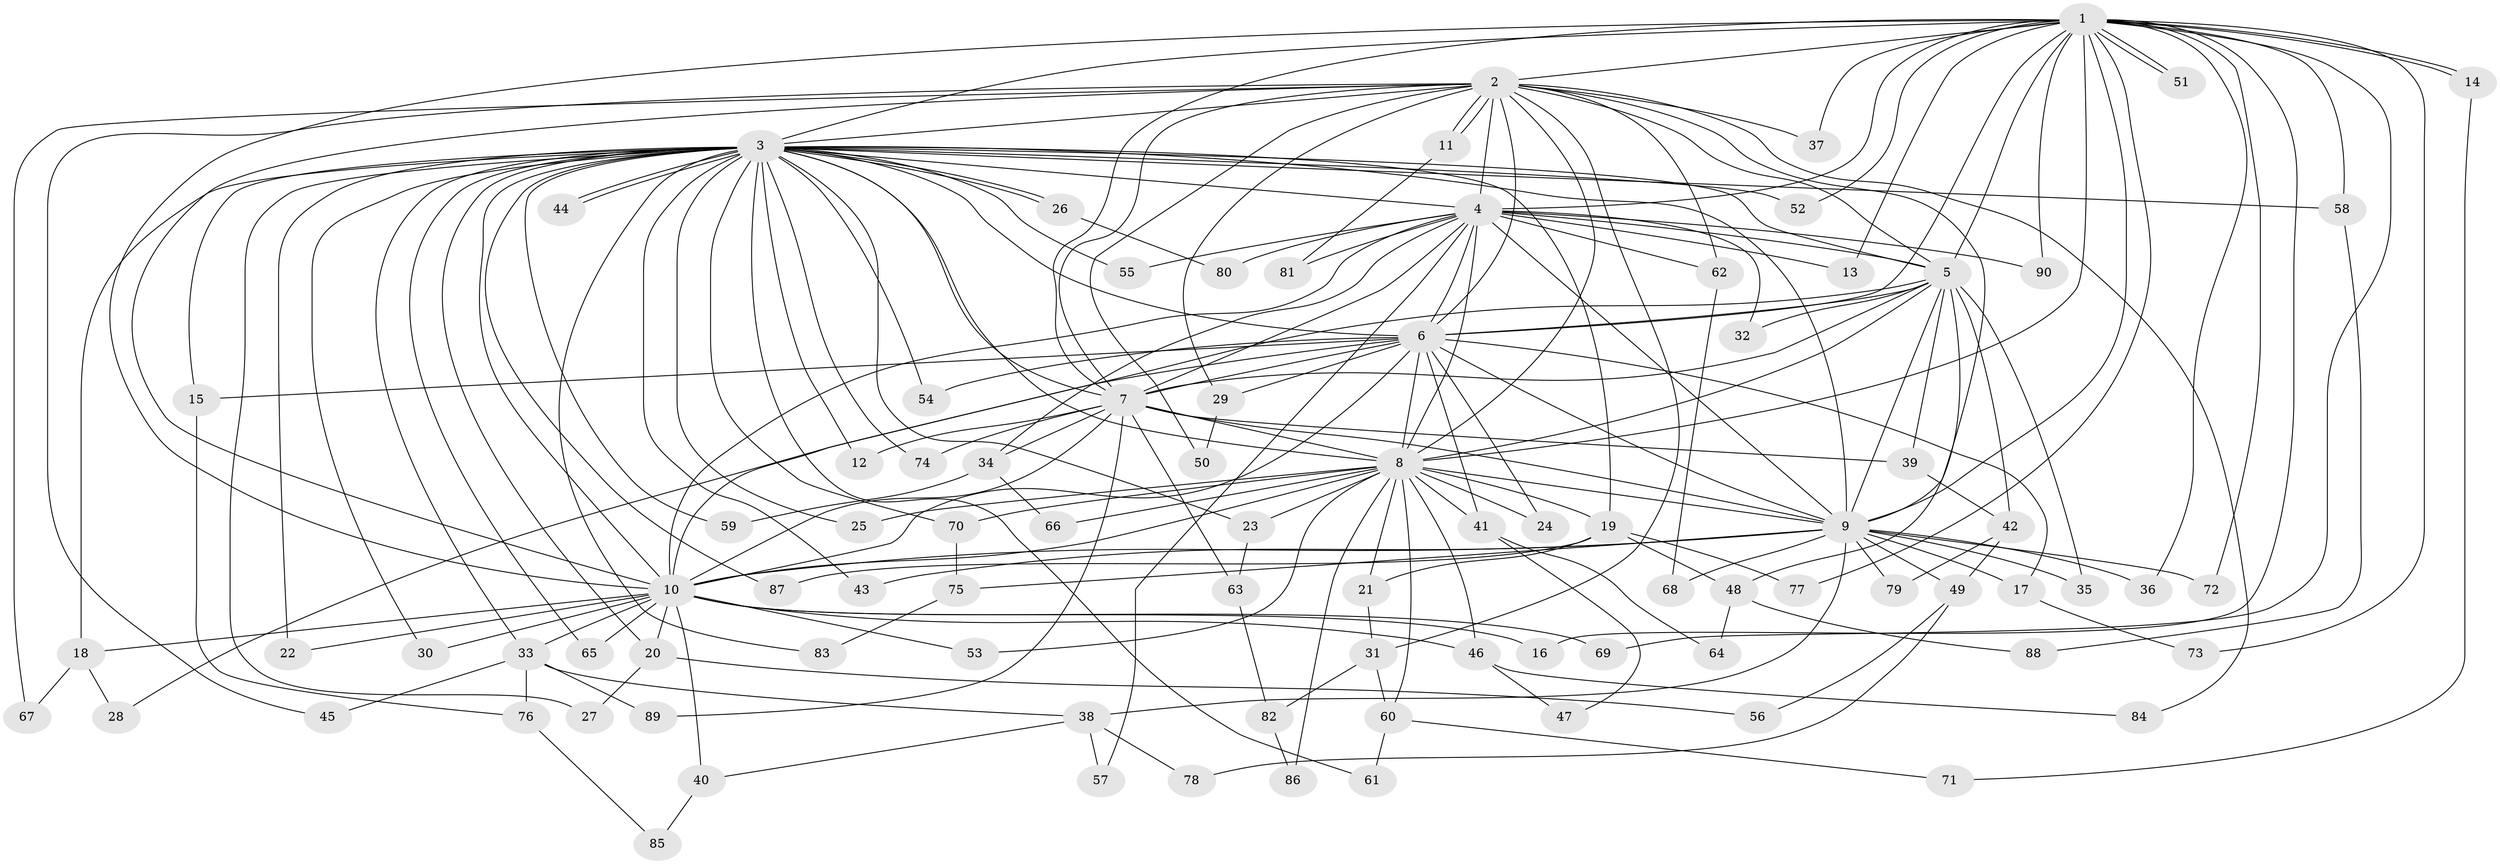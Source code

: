 // coarse degree distribution, {27: 0.014925373134328358, 20: 0.014925373134328358, 33: 0.014925373134328358, 25: 0.014925373134328358, 12: 0.014925373134328358, 16: 0.014925373134328358, 3: 0.1791044776119403, 1: 0.07462686567164178, 2: 0.5074626865671642, 4: 0.08955223880597014, 6: 0.029850746268656716, 5: 0.014925373134328358, 9: 0.014925373134328358}
// Generated by graph-tools (version 1.1) at 2025/41/03/06/25 10:41:40]
// undirected, 90 vertices, 205 edges
graph export_dot {
graph [start="1"]
  node [color=gray90,style=filled];
  1;
  2;
  3;
  4;
  5;
  6;
  7;
  8;
  9;
  10;
  11;
  12;
  13;
  14;
  15;
  16;
  17;
  18;
  19;
  20;
  21;
  22;
  23;
  24;
  25;
  26;
  27;
  28;
  29;
  30;
  31;
  32;
  33;
  34;
  35;
  36;
  37;
  38;
  39;
  40;
  41;
  42;
  43;
  44;
  45;
  46;
  47;
  48;
  49;
  50;
  51;
  52;
  53;
  54;
  55;
  56;
  57;
  58;
  59;
  60;
  61;
  62;
  63;
  64;
  65;
  66;
  67;
  68;
  69;
  70;
  71;
  72;
  73;
  74;
  75;
  76;
  77;
  78;
  79;
  80;
  81;
  82;
  83;
  84;
  85;
  86;
  87;
  88;
  89;
  90;
  1 -- 2;
  1 -- 3;
  1 -- 4;
  1 -- 5;
  1 -- 6;
  1 -- 7;
  1 -- 8;
  1 -- 9;
  1 -- 10;
  1 -- 13;
  1 -- 14;
  1 -- 14;
  1 -- 16;
  1 -- 36;
  1 -- 37;
  1 -- 51;
  1 -- 51;
  1 -- 52;
  1 -- 58;
  1 -- 69;
  1 -- 72;
  1 -- 73;
  1 -- 77;
  1 -- 90;
  2 -- 3;
  2 -- 4;
  2 -- 5;
  2 -- 6;
  2 -- 7;
  2 -- 8;
  2 -- 9;
  2 -- 10;
  2 -- 11;
  2 -- 11;
  2 -- 29;
  2 -- 31;
  2 -- 37;
  2 -- 45;
  2 -- 50;
  2 -- 62;
  2 -- 67;
  2 -- 84;
  3 -- 4;
  3 -- 5;
  3 -- 6;
  3 -- 7;
  3 -- 8;
  3 -- 9;
  3 -- 10;
  3 -- 12;
  3 -- 15;
  3 -- 18;
  3 -- 19;
  3 -- 20;
  3 -- 22;
  3 -- 23;
  3 -- 25;
  3 -- 26;
  3 -- 26;
  3 -- 27;
  3 -- 30;
  3 -- 33;
  3 -- 43;
  3 -- 44;
  3 -- 44;
  3 -- 52;
  3 -- 54;
  3 -- 55;
  3 -- 58;
  3 -- 59;
  3 -- 61;
  3 -- 65;
  3 -- 70;
  3 -- 74;
  3 -- 83;
  3 -- 87;
  4 -- 5;
  4 -- 6;
  4 -- 7;
  4 -- 8;
  4 -- 9;
  4 -- 10;
  4 -- 13;
  4 -- 32;
  4 -- 34;
  4 -- 55;
  4 -- 57;
  4 -- 62;
  4 -- 80;
  4 -- 81;
  4 -- 90;
  5 -- 6;
  5 -- 7;
  5 -- 8;
  5 -- 9;
  5 -- 10;
  5 -- 32;
  5 -- 35;
  5 -- 39;
  5 -- 42;
  5 -- 48;
  6 -- 7;
  6 -- 8;
  6 -- 9;
  6 -- 10;
  6 -- 15;
  6 -- 17;
  6 -- 24;
  6 -- 28;
  6 -- 29;
  6 -- 41;
  6 -- 54;
  7 -- 8;
  7 -- 9;
  7 -- 10;
  7 -- 12;
  7 -- 34;
  7 -- 39;
  7 -- 63;
  7 -- 74;
  7 -- 89;
  8 -- 9;
  8 -- 10;
  8 -- 19;
  8 -- 21;
  8 -- 23;
  8 -- 24;
  8 -- 25;
  8 -- 41;
  8 -- 46;
  8 -- 53;
  8 -- 60;
  8 -- 66;
  8 -- 70;
  8 -- 86;
  9 -- 10;
  9 -- 17;
  9 -- 35;
  9 -- 36;
  9 -- 38;
  9 -- 43;
  9 -- 49;
  9 -- 68;
  9 -- 72;
  9 -- 75;
  9 -- 79;
  10 -- 16;
  10 -- 18;
  10 -- 20;
  10 -- 22;
  10 -- 30;
  10 -- 33;
  10 -- 40;
  10 -- 46;
  10 -- 53;
  10 -- 65;
  10 -- 69;
  11 -- 81;
  14 -- 71;
  15 -- 76;
  17 -- 73;
  18 -- 28;
  18 -- 67;
  19 -- 21;
  19 -- 48;
  19 -- 77;
  19 -- 87;
  20 -- 27;
  20 -- 56;
  21 -- 31;
  23 -- 63;
  26 -- 80;
  29 -- 50;
  31 -- 60;
  31 -- 82;
  33 -- 38;
  33 -- 45;
  33 -- 76;
  33 -- 89;
  34 -- 59;
  34 -- 66;
  38 -- 40;
  38 -- 57;
  38 -- 78;
  39 -- 42;
  40 -- 85;
  41 -- 47;
  41 -- 64;
  42 -- 49;
  42 -- 79;
  46 -- 47;
  46 -- 84;
  48 -- 64;
  48 -- 88;
  49 -- 56;
  49 -- 78;
  58 -- 88;
  60 -- 61;
  60 -- 71;
  62 -- 68;
  63 -- 82;
  70 -- 75;
  75 -- 83;
  76 -- 85;
  82 -- 86;
}
